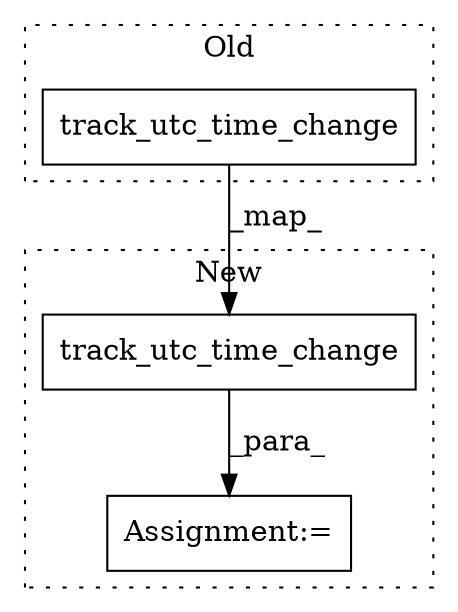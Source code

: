 digraph G {
subgraph cluster0 {
1 [label="track_utc_time_change" a="32" s="9876,9943" l="22,1" shape="box"];
label = "Old";
style="dotted";
}
subgraph cluster1 {
2 [label="track_utc_time_change" a="32" s="11255,11322" l="22,1" shape="box"];
3 [label="Assignment:=" a="7" s="11254" l="1" shape="box"];
label = "New";
style="dotted";
}
1 -> 2 [label="_map_"];
2 -> 3 [label="_para_"];
}